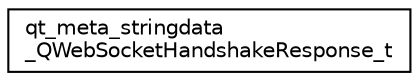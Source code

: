 digraph "Graphical Class Hierarchy"
{
  edge [fontname="Helvetica",fontsize="10",labelfontname="Helvetica",labelfontsize="10"];
  node [fontname="Helvetica",fontsize="10",shape=record];
  rankdir="LR";
  Node0 [label="qt_meta_stringdata\l_QWebSocketHandshakeResponse_t",height=0.2,width=0.4,color="black", fillcolor="white", style="filled",URL="$structqt__meta__stringdata___q_web_socket_handshake_response__t.html"];
}
